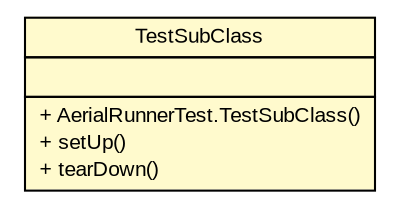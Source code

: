 #!/usr/local/bin/dot
#
# Class diagram 
# Generated by UMLGraph version R5_6 (http://www.umlgraph.org/)
#

digraph G {
	edge [fontname="arial",fontsize=10,labelfontname="arial",labelfontsize=10];
	node [fontname="arial",fontsize=10,shape=plaintext];
	nodesep=0.25;
	ranksep=0.5;
	// com.github.mkolisnyk.aerial.AerialRunnerTest.TestSubClass
	c906 [label=<<table title="com.github.mkolisnyk.aerial.AerialRunnerTest.TestSubClass" border="0" cellborder="1" cellspacing="0" cellpadding="2" port="p" bgcolor="lemonChiffon" href="./AerialRunnerTest.TestSubClass.html">
		<tr><td><table border="0" cellspacing="0" cellpadding="1">
<tr><td align="center" balign="center"> TestSubClass </td></tr>
		</table></td></tr>
		<tr><td><table border="0" cellspacing="0" cellpadding="1">
<tr><td align="left" balign="left">  </td></tr>
		</table></td></tr>
		<tr><td><table border="0" cellspacing="0" cellpadding="1">
<tr><td align="left" balign="left"> + AerialRunnerTest.TestSubClass() </td></tr>
<tr><td align="left" balign="left"> + setUp() </td></tr>
<tr><td align="left" balign="left"> + tearDown() </td></tr>
		</table></td></tr>
		</table>>, URL="./AerialRunnerTest.TestSubClass.html", fontname="arial", fontcolor="black", fontsize=10.0];
}

